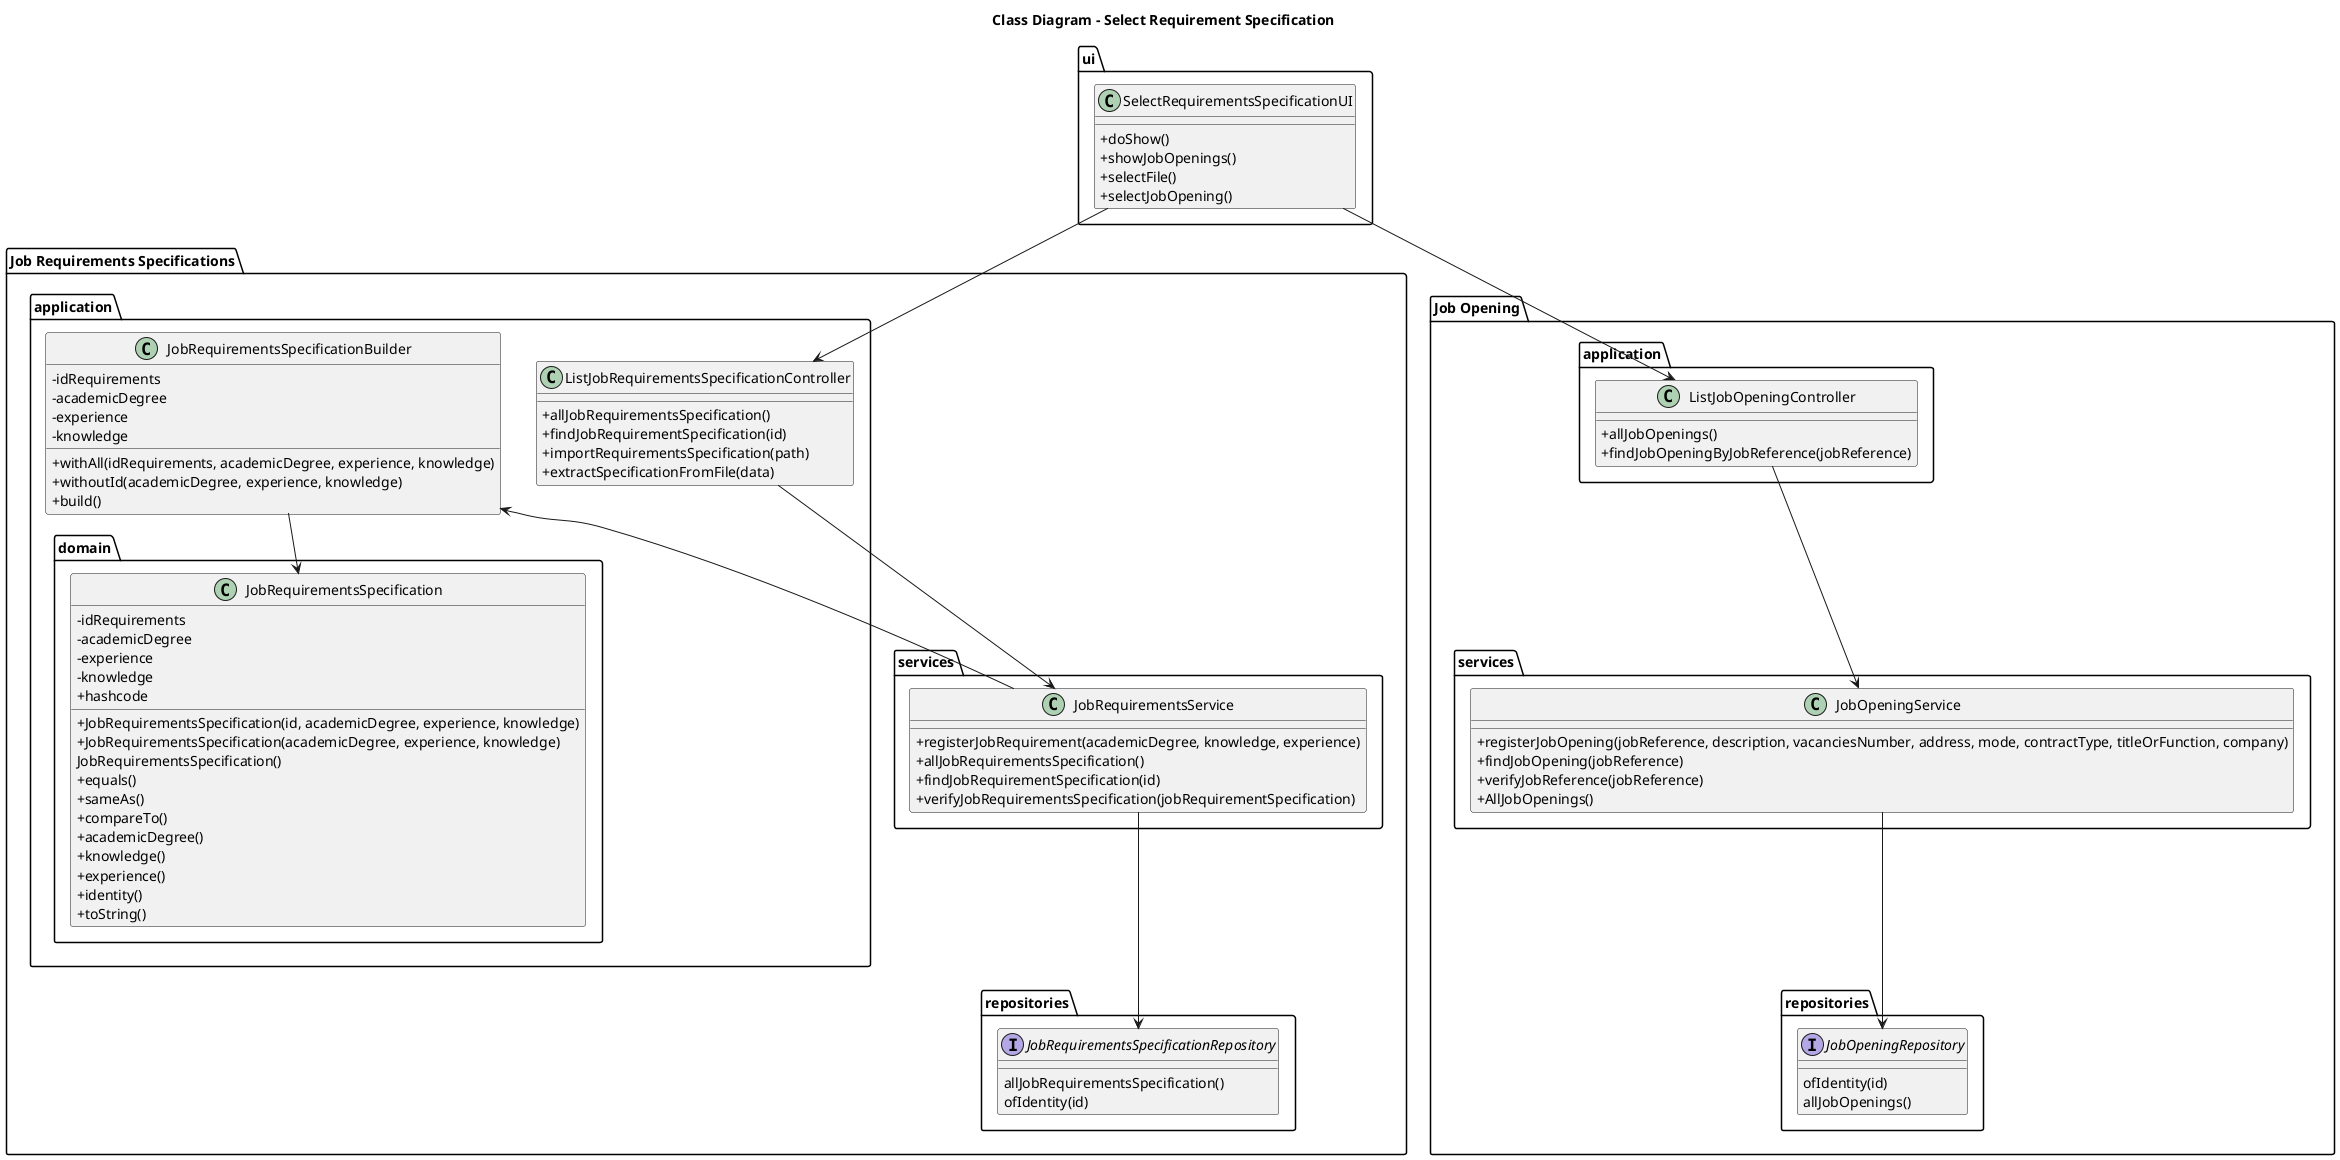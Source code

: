 @startuml
skinparam classAttributeIconSize 0

Title "Class Diagram - Select Requirement Specification"

package "ui"{
    class SelectRequirementsSpecificationUI{
    + doShow()
    + showJobOpenings()
    + selectFile()
    + selectJobOpening()
    }
}

package "Job Requirements Specifications"{
    package "application"{
        class ListJobRequirementsSpecificationController{
            + allJobRequirementsSpecification()
            + findJobRequirementSpecification(id)
            + importRequirementsSpecification(path)
            + extractSpecificationFromFile(data)
        }
    package "domain"{
        class JobRequirementsSpecification{
            - idRequirements
            - academicDegree
            - experience
            - knowledge
            + JobRequirementsSpecification(id, academicDegree, experience, knowledge)
            + JobRequirementsSpecification(academicDegree, experience, knowledge)
            JobRequirementsSpecification()
            + equals()
            + hashcode
            + sameAs()
            + compareTo()
            + academicDegree()
            + knowledge()
            + experience()
            + identity()
            + toString()
            }
        }

        class JobRequirementsSpecificationBuilder{
            - idRequirements
            - academicDegree
            - experience
            - knowledge
            + withAll(idRequirements, academicDegree, experience, knowledge)
            + withoutId(academicDegree, experience, knowledge)
            + build()
        }
    }

    package "services"{
        class JobRequirementsService{
        + registerJobRequirement(academicDegree, knowledge, experience)
        + allJobRequirementsSpecification()
        + findJobRequirementSpecification(id)
        + verifyJobRequirementsSpecification(jobRequirementSpecification)
        }
    }

    package "repositories"{
        Interface JobRequirementsSpecificationRepository{
            allJobRequirementsSpecification()
            ofIdentity(id)
        }
    }
}

package "Job Opening"{
    package "application"{
        class ListJobOpeningController{
            + allJobOpenings()
            + findJobOpeningByJobReference(jobReference)
        }
    }

    package "services"{
        class JobOpeningService{
            + registerJobOpening(jobReference, description, vacanciesNumber, address, mode, contractType, titleOrFunction, company)
            + findJobOpening(jobReference)
            + verifyJobReference(jobReference)
            + AllJobOpenings()
        }
    }

    package "repositories"{
        Interface JobOpeningRepository{
            ofIdentity(id)
            allJobOpenings()
        }
    }
}

SelectRequirementsSpecificationUI --> ListJobRequirementsSpecificationController
SelectRequirementsSpecificationUI --> ListJobOpeningController

ListJobRequirementsSpecificationController --> JobRequirementsService

JobRequirementsService --> JobRequirementsSpecificationRepository
JobRequirementsService --> JobRequirementsSpecificationBuilder

JobRequirementsSpecificationBuilder --> JobRequirementsSpecification

ListJobOpeningController --> JobOpeningService

JobOpeningService --> JobOpeningRepository

@enduml